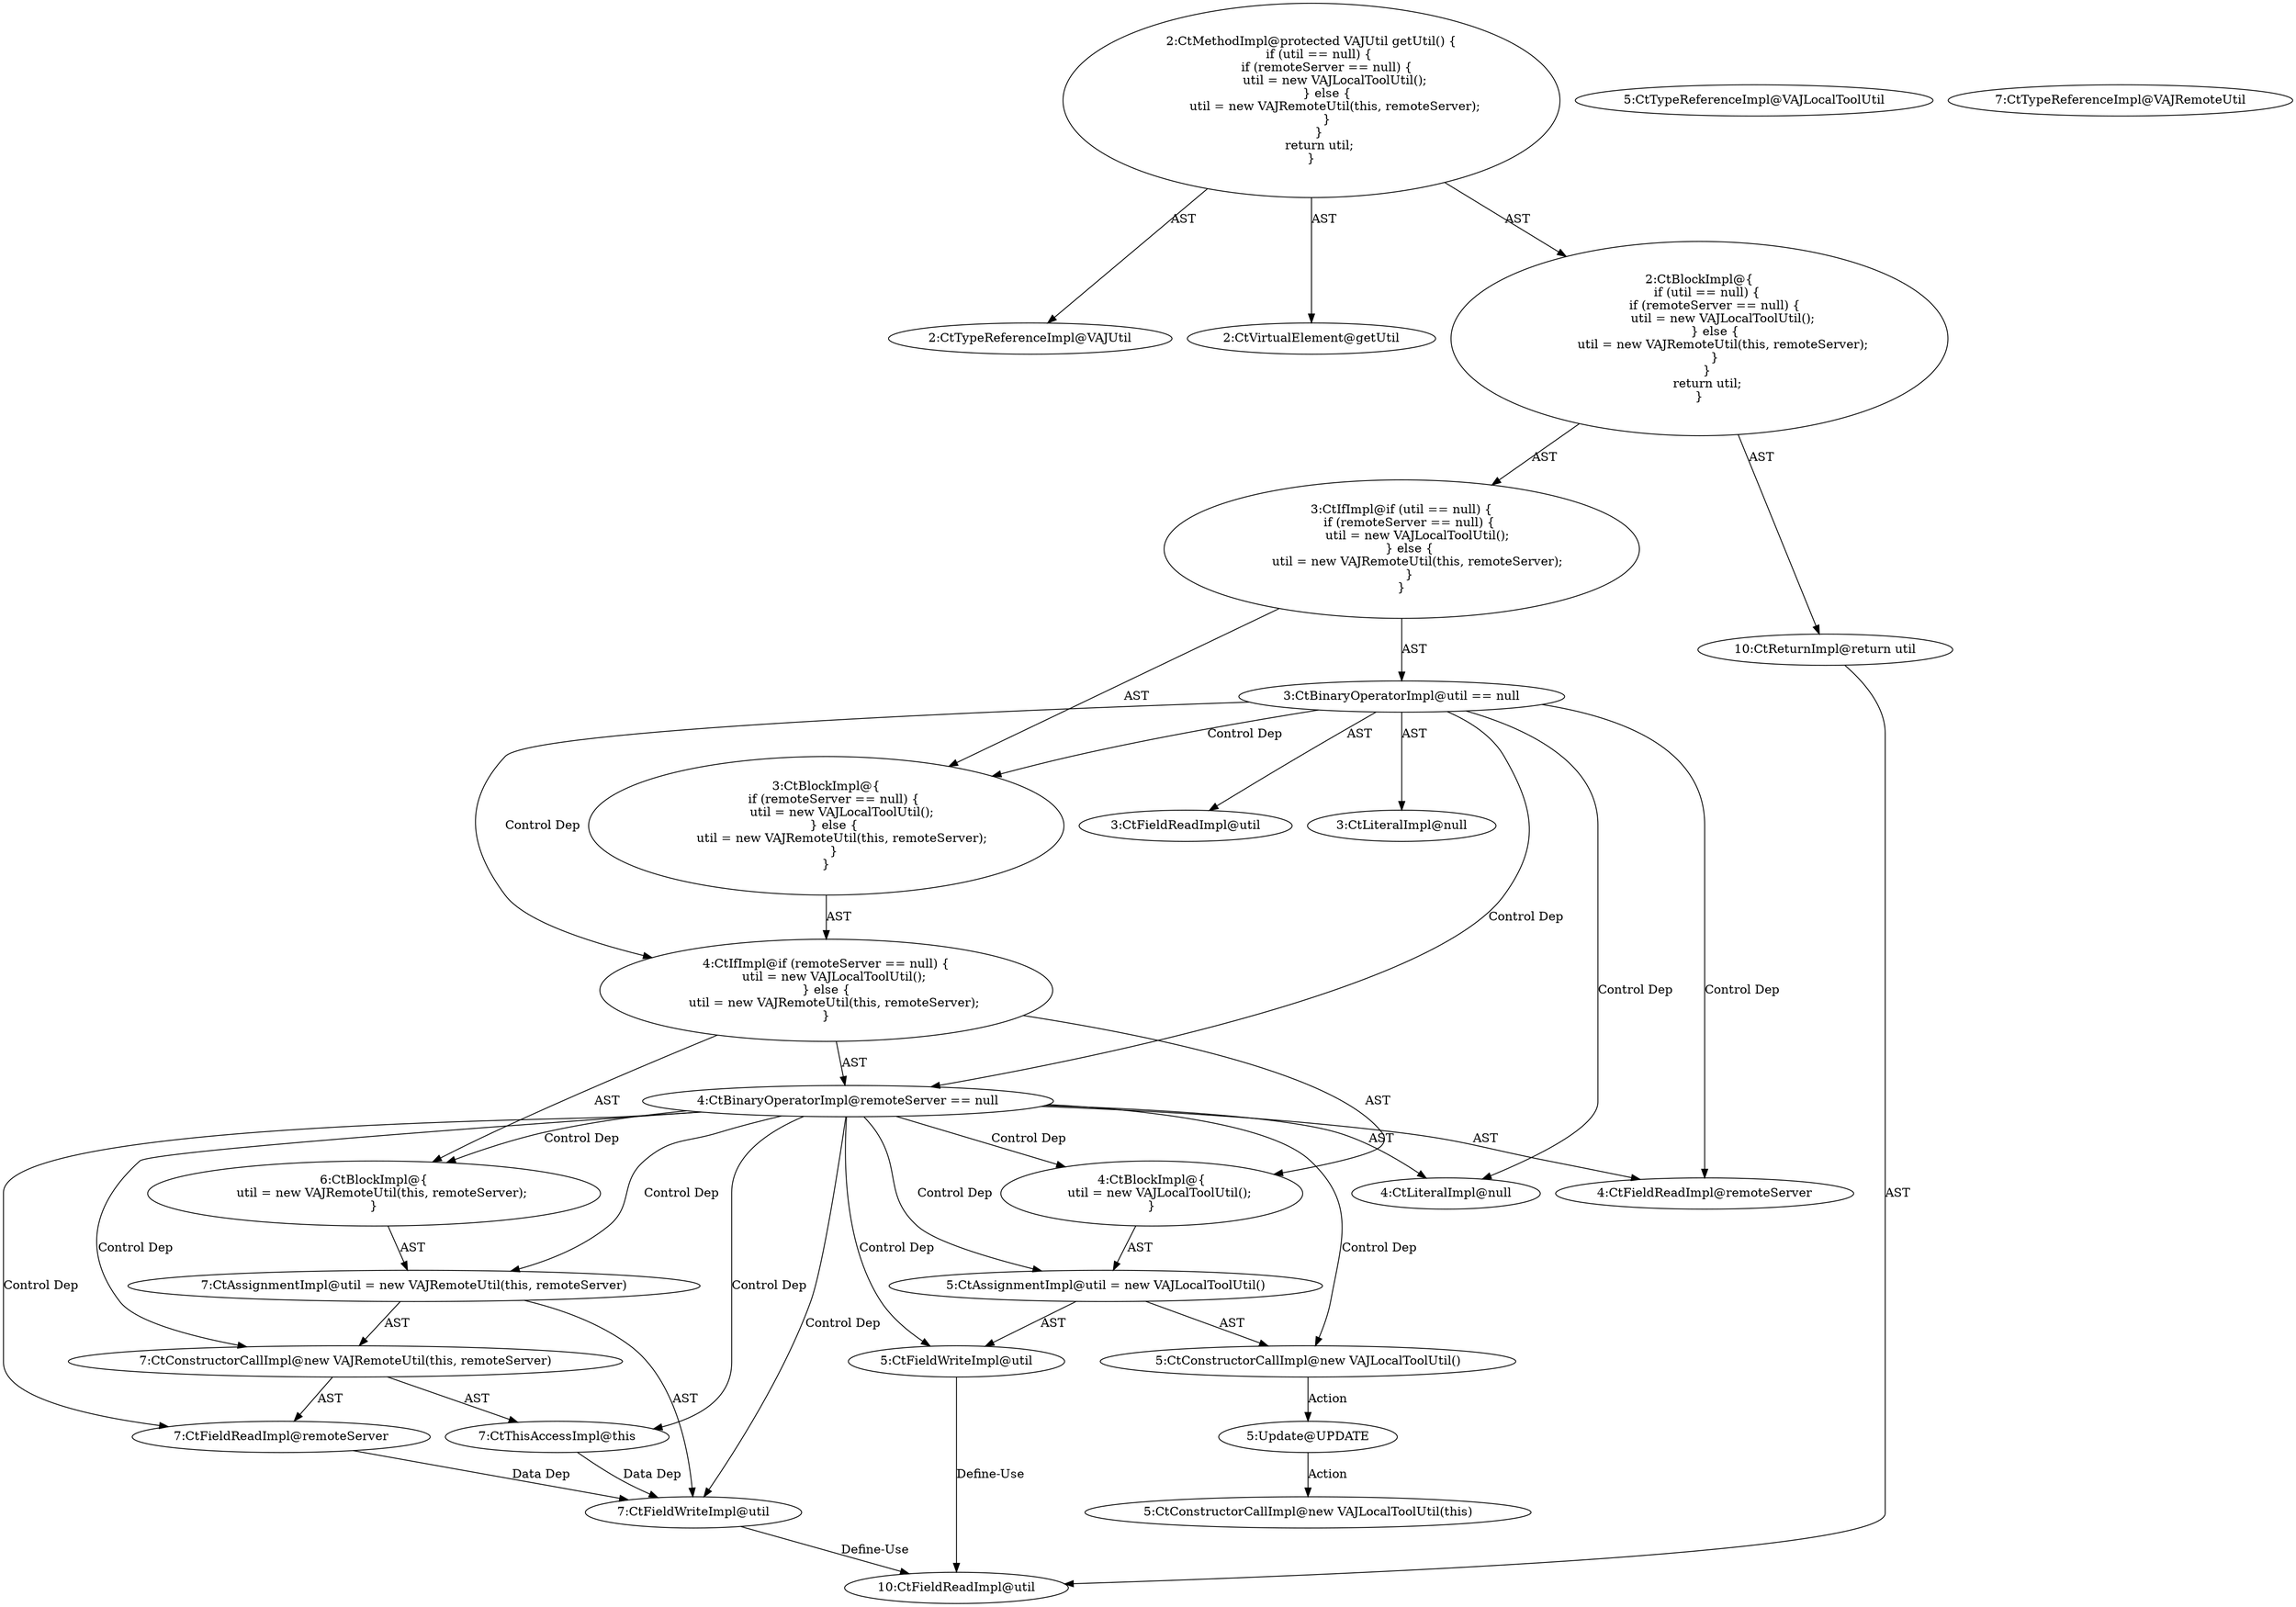digraph "getUtil#?" {
0 [label="2:CtTypeReferenceImpl@VAJUtil" shape=ellipse]
1 [label="2:CtVirtualElement@getUtil" shape=ellipse]
2 [label="3:CtFieldReadImpl@util" shape=ellipse]
3 [label="3:CtLiteralImpl@null" shape=ellipse]
4 [label="3:CtBinaryOperatorImpl@util == null" shape=ellipse]
5 [label="4:CtFieldReadImpl@remoteServer" shape=ellipse]
6 [label="4:CtLiteralImpl@null" shape=ellipse]
7 [label="4:CtBinaryOperatorImpl@remoteServer == null" shape=ellipse]
8 [label="5:CtFieldWriteImpl@util" shape=ellipse]
9 [label="5:CtTypeReferenceImpl@VAJLocalToolUtil" shape=ellipse]
10 [label="5:CtConstructorCallImpl@new VAJLocalToolUtil()" shape=ellipse]
11 [label="5:CtAssignmentImpl@util = new VAJLocalToolUtil()" shape=ellipse]
12 [label="4:CtBlockImpl@\{
    util = new VAJLocalToolUtil();
\}" shape=ellipse]
13 [label="7:CtFieldWriteImpl@util" shape=ellipse]
14 [label="7:CtTypeReferenceImpl@VAJRemoteUtil" shape=ellipse]
15 [label="7:CtThisAccessImpl@this" shape=ellipse]
16 [label="7:CtFieldReadImpl@remoteServer" shape=ellipse]
17 [label="7:CtConstructorCallImpl@new VAJRemoteUtil(this, remoteServer)" shape=ellipse]
18 [label="7:CtAssignmentImpl@util = new VAJRemoteUtil(this, remoteServer)" shape=ellipse]
19 [label="6:CtBlockImpl@\{
    util = new VAJRemoteUtil(this, remoteServer);
\}" shape=ellipse]
20 [label="4:CtIfImpl@if (remoteServer == null) \{
    util = new VAJLocalToolUtil();
\} else \{
    util = new VAJRemoteUtil(this, remoteServer);
\}" shape=ellipse]
21 [label="3:CtBlockImpl@\{
    if (remoteServer == null) \{
        util = new VAJLocalToolUtil();
    \} else \{
        util = new VAJRemoteUtil(this, remoteServer);
    \}
\}" shape=ellipse]
22 [label="3:CtIfImpl@if (util == null) \{
    if (remoteServer == null) \{
        util = new VAJLocalToolUtil();
    \} else \{
        util = new VAJRemoteUtil(this, remoteServer);
    \}
\}" shape=ellipse]
23 [label="10:CtFieldReadImpl@util" shape=ellipse]
24 [label="10:CtReturnImpl@return util" shape=ellipse]
25 [label="2:CtBlockImpl@\{
    if (util == null) \{
        if (remoteServer == null) \{
            util = new VAJLocalToolUtil();
        \} else \{
            util = new VAJRemoteUtil(this, remoteServer);
        \}
    \}
    return util;
\}" shape=ellipse]
26 [label="2:CtMethodImpl@protected VAJUtil getUtil() \{
    if (util == null) \{
        if (remoteServer == null) \{
            util = new VAJLocalToolUtil();
        \} else \{
            util = new VAJRemoteUtil(this, remoteServer);
        \}
    \}
    return util;
\}" shape=ellipse]
27 [label="5:Update@UPDATE" shape=ellipse]
28 [label="5:CtConstructorCallImpl@new VAJLocalToolUtil(this)" shape=ellipse]
4 -> 2 [label="AST"];
4 -> 3 [label="AST"];
4 -> 21 [label="Control Dep"];
4 -> 20 [label="Control Dep"];
4 -> 7 [label="Control Dep"];
4 -> 5 [label="Control Dep"];
4 -> 6 [label="Control Dep"];
7 -> 5 [label="AST"];
7 -> 6 [label="AST"];
7 -> 12 [label="Control Dep"];
7 -> 11 [label="Control Dep"];
7 -> 8 [label="Control Dep"];
7 -> 10 [label="Control Dep"];
7 -> 19 [label="Control Dep"];
7 -> 18 [label="Control Dep"];
7 -> 13 [label="Control Dep"];
7 -> 17 [label="Control Dep"];
7 -> 15 [label="Control Dep"];
7 -> 16 [label="Control Dep"];
8 -> 23 [label="Define-Use"];
10 -> 27 [label="Action"];
11 -> 8 [label="AST"];
11 -> 10 [label="AST"];
12 -> 11 [label="AST"];
13 -> 23 [label="Define-Use"];
15 -> 13 [label="Data Dep"];
16 -> 13 [label="Data Dep"];
17 -> 15 [label="AST"];
17 -> 16 [label="AST"];
18 -> 13 [label="AST"];
18 -> 17 [label="AST"];
19 -> 18 [label="AST"];
20 -> 7 [label="AST"];
20 -> 12 [label="AST"];
20 -> 19 [label="AST"];
21 -> 20 [label="AST"];
22 -> 4 [label="AST"];
22 -> 21 [label="AST"];
24 -> 23 [label="AST"];
25 -> 22 [label="AST"];
25 -> 24 [label="AST"];
26 -> 1 [label="AST"];
26 -> 0 [label="AST"];
26 -> 25 [label="AST"];
27 -> 28 [label="Action"];
}
